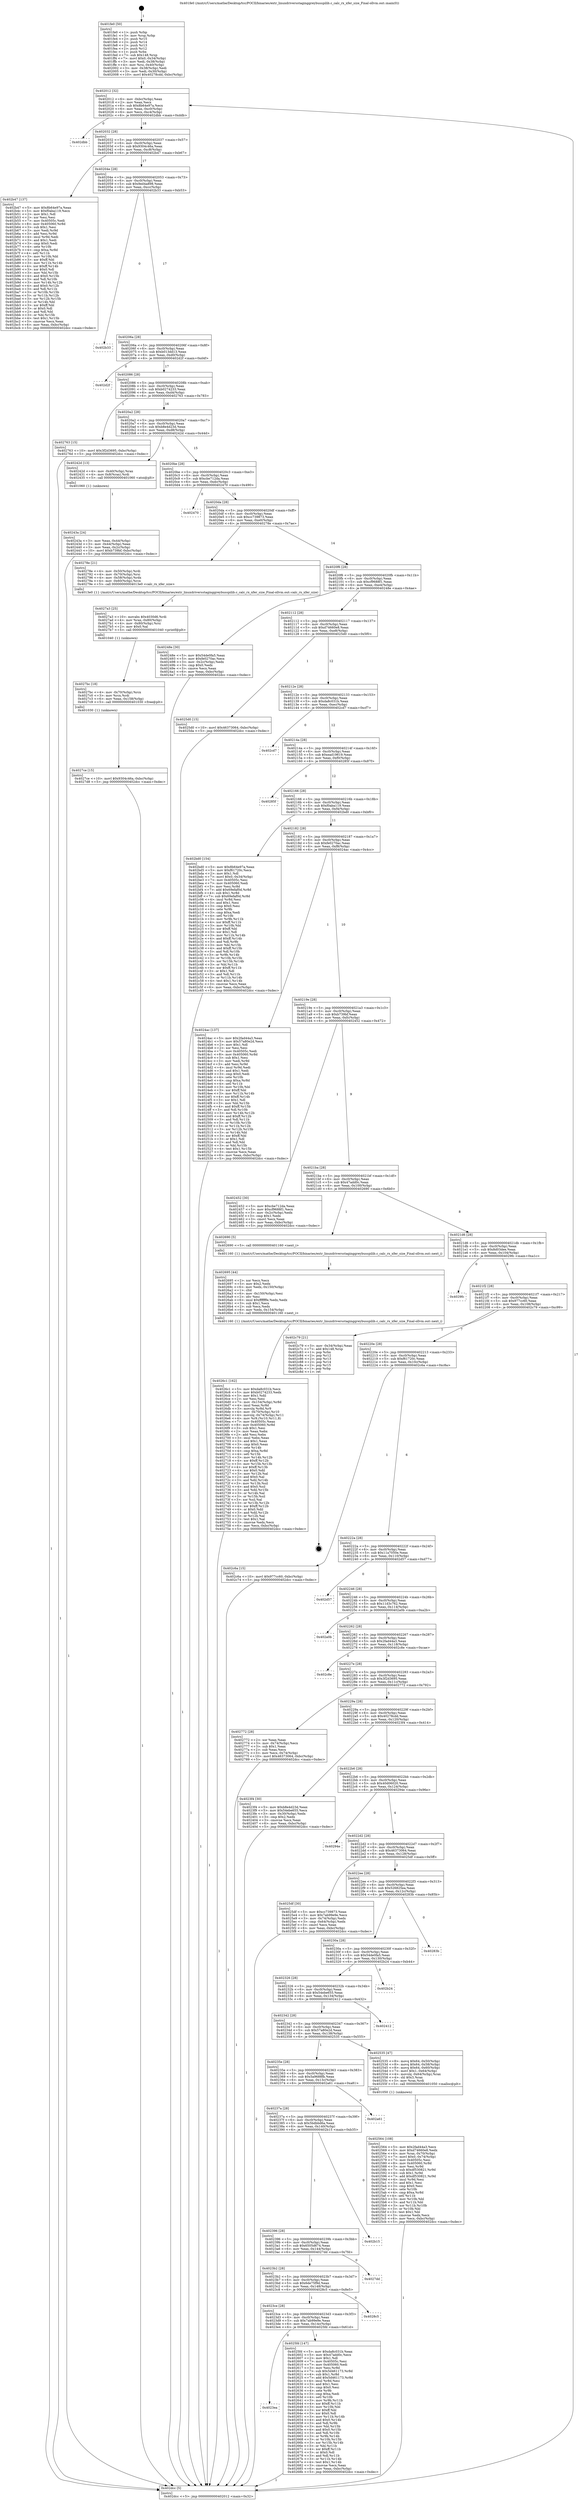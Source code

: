 digraph "0x401fe0" {
  label = "0x401fe0 (/mnt/c/Users/mathe/Desktop/tcc/POCII/binaries/extr_linuxdriversstaginggreybusspilib.c_calc_rx_xfer_size_Final-ollvm.out::main(0))"
  labelloc = "t"
  node[shape=record]

  Entry [label="",width=0.3,height=0.3,shape=circle,fillcolor=black,style=filled]
  "0x402012" [label="{
     0x402012 [32]\l
     | [instrs]\l
     &nbsp;&nbsp;0x402012 \<+6\>: mov -0xbc(%rbp),%eax\l
     &nbsp;&nbsp;0x402018 \<+2\>: mov %eax,%ecx\l
     &nbsp;&nbsp;0x40201a \<+6\>: sub $0x8b64e97a,%ecx\l
     &nbsp;&nbsp;0x402020 \<+6\>: mov %eax,-0xc0(%rbp)\l
     &nbsp;&nbsp;0x402026 \<+6\>: mov %ecx,-0xc4(%rbp)\l
     &nbsp;&nbsp;0x40202c \<+6\>: je 0000000000402dbb \<main+0xddb\>\l
  }"]
  "0x402dbb" [label="{
     0x402dbb\l
  }", style=dashed]
  "0x402032" [label="{
     0x402032 [28]\l
     | [instrs]\l
     &nbsp;&nbsp;0x402032 \<+5\>: jmp 0000000000402037 \<main+0x57\>\l
     &nbsp;&nbsp;0x402037 \<+6\>: mov -0xc0(%rbp),%eax\l
     &nbsp;&nbsp;0x40203d \<+5\>: sub $0x9304c46a,%eax\l
     &nbsp;&nbsp;0x402042 \<+6\>: mov %eax,-0xc8(%rbp)\l
     &nbsp;&nbsp;0x402048 \<+6\>: je 0000000000402b47 \<main+0xb67\>\l
  }"]
  Exit [label="",width=0.3,height=0.3,shape=circle,fillcolor=black,style=filled,peripheries=2]
  "0x402b47" [label="{
     0x402b47 [137]\l
     | [instrs]\l
     &nbsp;&nbsp;0x402b47 \<+5\>: mov $0x8b64e97a,%eax\l
     &nbsp;&nbsp;0x402b4c \<+5\>: mov $0xf0aba119,%ecx\l
     &nbsp;&nbsp;0x402b51 \<+2\>: mov $0x1,%dl\l
     &nbsp;&nbsp;0x402b53 \<+2\>: xor %esi,%esi\l
     &nbsp;&nbsp;0x402b55 \<+7\>: mov 0x40505c,%edi\l
     &nbsp;&nbsp;0x402b5c \<+8\>: mov 0x405060,%r8d\l
     &nbsp;&nbsp;0x402b64 \<+3\>: sub $0x1,%esi\l
     &nbsp;&nbsp;0x402b67 \<+3\>: mov %edi,%r9d\l
     &nbsp;&nbsp;0x402b6a \<+3\>: add %esi,%r9d\l
     &nbsp;&nbsp;0x402b6d \<+4\>: imul %r9d,%edi\l
     &nbsp;&nbsp;0x402b71 \<+3\>: and $0x1,%edi\l
     &nbsp;&nbsp;0x402b74 \<+3\>: cmp $0x0,%edi\l
     &nbsp;&nbsp;0x402b77 \<+4\>: sete %r10b\l
     &nbsp;&nbsp;0x402b7b \<+4\>: cmp $0xa,%r8d\l
     &nbsp;&nbsp;0x402b7f \<+4\>: setl %r11b\l
     &nbsp;&nbsp;0x402b83 \<+3\>: mov %r10b,%bl\l
     &nbsp;&nbsp;0x402b86 \<+3\>: xor $0xff,%bl\l
     &nbsp;&nbsp;0x402b89 \<+3\>: mov %r11b,%r14b\l
     &nbsp;&nbsp;0x402b8c \<+4\>: xor $0xff,%r14b\l
     &nbsp;&nbsp;0x402b90 \<+3\>: xor $0x0,%dl\l
     &nbsp;&nbsp;0x402b93 \<+3\>: mov %bl,%r15b\l
     &nbsp;&nbsp;0x402b96 \<+4\>: and $0x0,%r15b\l
     &nbsp;&nbsp;0x402b9a \<+3\>: and %dl,%r10b\l
     &nbsp;&nbsp;0x402b9d \<+3\>: mov %r14b,%r12b\l
     &nbsp;&nbsp;0x402ba0 \<+4\>: and $0x0,%r12b\l
     &nbsp;&nbsp;0x402ba4 \<+3\>: and %dl,%r11b\l
     &nbsp;&nbsp;0x402ba7 \<+3\>: or %r10b,%r15b\l
     &nbsp;&nbsp;0x402baa \<+3\>: or %r11b,%r12b\l
     &nbsp;&nbsp;0x402bad \<+3\>: xor %r12b,%r15b\l
     &nbsp;&nbsp;0x402bb0 \<+3\>: or %r14b,%bl\l
     &nbsp;&nbsp;0x402bb3 \<+3\>: xor $0xff,%bl\l
     &nbsp;&nbsp;0x402bb6 \<+3\>: or $0x0,%dl\l
     &nbsp;&nbsp;0x402bb9 \<+2\>: and %dl,%bl\l
     &nbsp;&nbsp;0x402bbb \<+3\>: or %bl,%r15b\l
     &nbsp;&nbsp;0x402bbe \<+4\>: test $0x1,%r15b\l
     &nbsp;&nbsp;0x402bc2 \<+3\>: cmovne %ecx,%eax\l
     &nbsp;&nbsp;0x402bc5 \<+6\>: mov %eax,-0xbc(%rbp)\l
     &nbsp;&nbsp;0x402bcb \<+5\>: jmp 0000000000402dcc \<main+0xdec\>\l
  }"]
  "0x40204e" [label="{
     0x40204e [28]\l
     | [instrs]\l
     &nbsp;&nbsp;0x40204e \<+5\>: jmp 0000000000402053 \<main+0x73\>\l
     &nbsp;&nbsp;0x402053 \<+6\>: mov -0xc0(%rbp),%eax\l
     &nbsp;&nbsp;0x402059 \<+5\>: sub $0x9ed4a898,%eax\l
     &nbsp;&nbsp;0x40205e \<+6\>: mov %eax,-0xcc(%rbp)\l
     &nbsp;&nbsp;0x402064 \<+6\>: je 0000000000402b33 \<main+0xb53\>\l
  }"]
  "0x4027ce" [label="{
     0x4027ce [15]\l
     | [instrs]\l
     &nbsp;&nbsp;0x4027ce \<+10\>: movl $0x9304c46a,-0xbc(%rbp)\l
     &nbsp;&nbsp;0x4027d8 \<+5\>: jmp 0000000000402dcc \<main+0xdec\>\l
  }"]
  "0x402b33" [label="{
     0x402b33\l
  }", style=dashed]
  "0x40206a" [label="{
     0x40206a [28]\l
     | [instrs]\l
     &nbsp;&nbsp;0x40206a \<+5\>: jmp 000000000040206f \<main+0x8f\>\l
     &nbsp;&nbsp;0x40206f \<+6\>: mov -0xc0(%rbp),%eax\l
     &nbsp;&nbsp;0x402075 \<+5\>: sub $0xb013dd13,%eax\l
     &nbsp;&nbsp;0x40207a \<+6\>: mov %eax,-0xd0(%rbp)\l
     &nbsp;&nbsp;0x402080 \<+6\>: je 0000000000402d2f \<main+0xd4f\>\l
  }"]
  "0x4027bc" [label="{
     0x4027bc [18]\l
     | [instrs]\l
     &nbsp;&nbsp;0x4027bc \<+4\>: mov -0x70(%rbp),%rcx\l
     &nbsp;&nbsp;0x4027c0 \<+3\>: mov %rcx,%rdi\l
     &nbsp;&nbsp;0x4027c3 \<+6\>: mov %eax,-0x158(%rbp)\l
     &nbsp;&nbsp;0x4027c9 \<+5\>: call 0000000000401030 \<free@plt\>\l
     | [calls]\l
     &nbsp;&nbsp;0x401030 \{1\} (unknown)\l
  }"]
  "0x402d2f" [label="{
     0x402d2f\l
  }", style=dashed]
  "0x402086" [label="{
     0x402086 [28]\l
     | [instrs]\l
     &nbsp;&nbsp;0x402086 \<+5\>: jmp 000000000040208b \<main+0xab\>\l
     &nbsp;&nbsp;0x40208b \<+6\>: mov -0xc0(%rbp),%eax\l
     &nbsp;&nbsp;0x402091 \<+5\>: sub $0xb0274233,%eax\l
     &nbsp;&nbsp;0x402096 \<+6\>: mov %eax,-0xd4(%rbp)\l
     &nbsp;&nbsp;0x40209c \<+6\>: je 0000000000402763 \<main+0x783\>\l
  }"]
  "0x4027a3" [label="{
     0x4027a3 [25]\l
     | [instrs]\l
     &nbsp;&nbsp;0x4027a3 \<+10\>: movabs $0x4030d6,%rdi\l
     &nbsp;&nbsp;0x4027ad \<+4\>: mov %rax,-0x80(%rbp)\l
     &nbsp;&nbsp;0x4027b1 \<+4\>: mov -0x80(%rbp),%rsi\l
     &nbsp;&nbsp;0x4027b5 \<+2\>: mov $0x0,%al\l
     &nbsp;&nbsp;0x4027b7 \<+5\>: call 0000000000401040 \<printf@plt\>\l
     | [calls]\l
     &nbsp;&nbsp;0x401040 \{1\} (unknown)\l
  }"]
  "0x402763" [label="{
     0x402763 [15]\l
     | [instrs]\l
     &nbsp;&nbsp;0x402763 \<+10\>: movl $0x3f2d3695,-0xbc(%rbp)\l
     &nbsp;&nbsp;0x40276d \<+5\>: jmp 0000000000402dcc \<main+0xdec\>\l
  }"]
  "0x4020a2" [label="{
     0x4020a2 [28]\l
     | [instrs]\l
     &nbsp;&nbsp;0x4020a2 \<+5\>: jmp 00000000004020a7 \<main+0xc7\>\l
     &nbsp;&nbsp;0x4020a7 \<+6\>: mov -0xc0(%rbp),%eax\l
     &nbsp;&nbsp;0x4020ad \<+5\>: sub $0xb8e4d23d,%eax\l
     &nbsp;&nbsp;0x4020b2 \<+6\>: mov %eax,-0xd8(%rbp)\l
     &nbsp;&nbsp;0x4020b8 \<+6\>: je 000000000040242d \<main+0x44d\>\l
  }"]
  "0x4026c1" [label="{
     0x4026c1 [162]\l
     | [instrs]\l
     &nbsp;&nbsp;0x4026c1 \<+5\>: mov $0xda8c031b,%ecx\l
     &nbsp;&nbsp;0x4026c6 \<+5\>: mov $0xb0274233,%edx\l
     &nbsp;&nbsp;0x4026cb \<+3\>: mov $0x1,%dil\l
     &nbsp;&nbsp;0x4026ce \<+2\>: xor %esi,%esi\l
     &nbsp;&nbsp;0x4026d0 \<+7\>: mov -0x154(%rbp),%r8d\l
     &nbsp;&nbsp;0x4026d7 \<+4\>: imul %eax,%r8d\l
     &nbsp;&nbsp;0x4026db \<+3\>: movslq %r8d,%r9\l
     &nbsp;&nbsp;0x4026de \<+4\>: mov -0x70(%rbp),%r10\l
     &nbsp;&nbsp;0x4026e2 \<+4\>: movslq -0x74(%rbp),%r11\l
     &nbsp;&nbsp;0x4026e6 \<+4\>: mov %r9,(%r10,%r11,8)\l
     &nbsp;&nbsp;0x4026ea \<+7\>: mov 0x40505c,%eax\l
     &nbsp;&nbsp;0x4026f1 \<+8\>: mov 0x405060,%r8d\l
     &nbsp;&nbsp;0x4026f9 \<+3\>: sub $0x1,%esi\l
     &nbsp;&nbsp;0x4026fc \<+2\>: mov %eax,%ebx\l
     &nbsp;&nbsp;0x4026fe \<+2\>: add %esi,%ebx\l
     &nbsp;&nbsp;0x402700 \<+3\>: imul %ebx,%eax\l
     &nbsp;&nbsp;0x402703 \<+3\>: and $0x1,%eax\l
     &nbsp;&nbsp;0x402706 \<+3\>: cmp $0x0,%eax\l
     &nbsp;&nbsp;0x402709 \<+4\>: sete %r14b\l
     &nbsp;&nbsp;0x40270d \<+4\>: cmp $0xa,%r8d\l
     &nbsp;&nbsp;0x402711 \<+4\>: setl %r15b\l
     &nbsp;&nbsp;0x402715 \<+3\>: mov %r14b,%r12b\l
     &nbsp;&nbsp;0x402718 \<+4\>: xor $0xff,%r12b\l
     &nbsp;&nbsp;0x40271c \<+3\>: mov %r15b,%r13b\l
     &nbsp;&nbsp;0x40271f \<+4\>: xor $0xff,%r13b\l
     &nbsp;&nbsp;0x402723 \<+4\>: xor $0x0,%dil\l
     &nbsp;&nbsp;0x402727 \<+3\>: mov %r12b,%al\l
     &nbsp;&nbsp;0x40272a \<+2\>: and $0x0,%al\l
     &nbsp;&nbsp;0x40272c \<+3\>: and %dil,%r14b\l
     &nbsp;&nbsp;0x40272f \<+3\>: mov %r13b,%sil\l
     &nbsp;&nbsp;0x402732 \<+4\>: and $0x0,%sil\l
     &nbsp;&nbsp;0x402736 \<+3\>: and %dil,%r15b\l
     &nbsp;&nbsp;0x402739 \<+3\>: or %r14b,%al\l
     &nbsp;&nbsp;0x40273c \<+3\>: or %r15b,%sil\l
     &nbsp;&nbsp;0x40273f \<+3\>: xor %sil,%al\l
     &nbsp;&nbsp;0x402742 \<+3\>: or %r13b,%r12b\l
     &nbsp;&nbsp;0x402745 \<+4\>: xor $0xff,%r12b\l
     &nbsp;&nbsp;0x402749 \<+4\>: or $0x0,%dil\l
     &nbsp;&nbsp;0x40274d \<+3\>: and %dil,%r12b\l
     &nbsp;&nbsp;0x402750 \<+3\>: or %r12b,%al\l
     &nbsp;&nbsp;0x402753 \<+2\>: test $0x1,%al\l
     &nbsp;&nbsp;0x402755 \<+3\>: cmovne %edx,%ecx\l
     &nbsp;&nbsp;0x402758 \<+6\>: mov %ecx,-0xbc(%rbp)\l
     &nbsp;&nbsp;0x40275e \<+5\>: jmp 0000000000402dcc \<main+0xdec\>\l
  }"]
  "0x40242d" [label="{
     0x40242d [13]\l
     | [instrs]\l
     &nbsp;&nbsp;0x40242d \<+4\>: mov -0x40(%rbp),%rax\l
     &nbsp;&nbsp;0x402431 \<+4\>: mov 0x8(%rax),%rdi\l
     &nbsp;&nbsp;0x402435 \<+5\>: call 0000000000401060 \<atoi@plt\>\l
     | [calls]\l
     &nbsp;&nbsp;0x401060 \{1\} (unknown)\l
  }"]
  "0x4020be" [label="{
     0x4020be [28]\l
     | [instrs]\l
     &nbsp;&nbsp;0x4020be \<+5\>: jmp 00000000004020c3 \<main+0xe3\>\l
     &nbsp;&nbsp;0x4020c3 \<+6\>: mov -0xc0(%rbp),%eax\l
     &nbsp;&nbsp;0x4020c9 \<+5\>: sub $0xcbe712da,%eax\l
     &nbsp;&nbsp;0x4020ce \<+6\>: mov %eax,-0xdc(%rbp)\l
     &nbsp;&nbsp;0x4020d4 \<+6\>: je 0000000000402470 \<main+0x490\>\l
  }"]
  "0x402695" [label="{
     0x402695 [44]\l
     | [instrs]\l
     &nbsp;&nbsp;0x402695 \<+2\>: xor %ecx,%ecx\l
     &nbsp;&nbsp;0x402697 \<+5\>: mov $0x2,%edx\l
     &nbsp;&nbsp;0x40269c \<+6\>: mov %edx,-0x150(%rbp)\l
     &nbsp;&nbsp;0x4026a2 \<+1\>: cltd\l
     &nbsp;&nbsp;0x4026a3 \<+6\>: mov -0x150(%rbp),%esi\l
     &nbsp;&nbsp;0x4026a9 \<+2\>: idiv %esi\l
     &nbsp;&nbsp;0x4026ab \<+6\>: imul $0xfffffffe,%edx,%edx\l
     &nbsp;&nbsp;0x4026b1 \<+3\>: sub $0x1,%ecx\l
     &nbsp;&nbsp;0x4026b4 \<+2\>: sub %ecx,%edx\l
     &nbsp;&nbsp;0x4026b6 \<+6\>: mov %edx,-0x154(%rbp)\l
     &nbsp;&nbsp;0x4026bc \<+5\>: call 0000000000401160 \<next_i\>\l
     | [calls]\l
     &nbsp;&nbsp;0x401160 \{1\} (/mnt/c/Users/mathe/Desktop/tcc/POCII/binaries/extr_linuxdriversstaginggreybusspilib.c_calc_rx_xfer_size_Final-ollvm.out::next_i)\l
  }"]
  "0x402470" [label="{
     0x402470\l
  }", style=dashed]
  "0x4020da" [label="{
     0x4020da [28]\l
     | [instrs]\l
     &nbsp;&nbsp;0x4020da \<+5\>: jmp 00000000004020df \<main+0xff\>\l
     &nbsp;&nbsp;0x4020df \<+6\>: mov -0xc0(%rbp),%eax\l
     &nbsp;&nbsp;0x4020e5 \<+5\>: sub $0xcc739873,%eax\l
     &nbsp;&nbsp;0x4020ea \<+6\>: mov %eax,-0xe0(%rbp)\l
     &nbsp;&nbsp;0x4020f0 \<+6\>: je 000000000040278e \<main+0x7ae\>\l
  }"]
  "0x4023ea" [label="{
     0x4023ea\l
  }", style=dashed]
  "0x40278e" [label="{
     0x40278e [21]\l
     | [instrs]\l
     &nbsp;&nbsp;0x40278e \<+4\>: mov -0x50(%rbp),%rdi\l
     &nbsp;&nbsp;0x402792 \<+4\>: mov -0x70(%rbp),%rsi\l
     &nbsp;&nbsp;0x402796 \<+4\>: mov -0x58(%rbp),%rdx\l
     &nbsp;&nbsp;0x40279a \<+4\>: mov -0x60(%rbp),%rcx\l
     &nbsp;&nbsp;0x40279e \<+5\>: call 00000000004013e0 \<calc_rx_xfer_size\>\l
     | [calls]\l
     &nbsp;&nbsp;0x4013e0 \{1\} (/mnt/c/Users/mathe/Desktop/tcc/POCII/binaries/extr_linuxdriversstaginggreybusspilib.c_calc_rx_xfer_size_Final-ollvm.out::calc_rx_xfer_size)\l
  }"]
  "0x4020f6" [label="{
     0x4020f6 [28]\l
     | [instrs]\l
     &nbsp;&nbsp;0x4020f6 \<+5\>: jmp 00000000004020fb \<main+0x11b\>\l
     &nbsp;&nbsp;0x4020fb \<+6\>: mov -0xc0(%rbp),%eax\l
     &nbsp;&nbsp;0x402101 \<+5\>: sub $0xcf9688f1,%eax\l
     &nbsp;&nbsp;0x402106 \<+6\>: mov %eax,-0xe4(%rbp)\l
     &nbsp;&nbsp;0x40210c \<+6\>: je 000000000040248e \<main+0x4ae\>\l
  }"]
  "0x4025fd" [label="{
     0x4025fd [147]\l
     | [instrs]\l
     &nbsp;&nbsp;0x4025fd \<+5\>: mov $0xda8c031b,%eax\l
     &nbsp;&nbsp;0x402602 \<+5\>: mov $0x47add0c,%ecx\l
     &nbsp;&nbsp;0x402607 \<+2\>: mov $0x1,%dl\l
     &nbsp;&nbsp;0x402609 \<+7\>: mov 0x40505c,%esi\l
     &nbsp;&nbsp;0x402610 \<+7\>: mov 0x405060,%edi\l
     &nbsp;&nbsp;0x402617 \<+3\>: mov %esi,%r8d\l
     &nbsp;&nbsp;0x40261a \<+7\>: sub $0x5d461173,%r8d\l
     &nbsp;&nbsp;0x402621 \<+4\>: sub $0x1,%r8d\l
     &nbsp;&nbsp;0x402625 \<+7\>: add $0x5d461173,%r8d\l
     &nbsp;&nbsp;0x40262c \<+4\>: imul %r8d,%esi\l
     &nbsp;&nbsp;0x402630 \<+3\>: and $0x1,%esi\l
     &nbsp;&nbsp;0x402633 \<+3\>: cmp $0x0,%esi\l
     &nbsp;&nbsp;0x402636 \<+4\>: sete %r9b\l
     &nbsp;&nbsp;0x40263a \<+3\>: cmp $0xa,%edi\l
     &nbsp;&nbsp;0x40263d \<+4\>: setl %r10b\l
     &nbsp;&nbsp;0x402641 \<+3\>: mov %r9b,%r11b\l
     &nbsp;&nbsp;0x402644 \<+4\>: xor $0xff,%r11b\l
     &nbsp;&nbsp;0x402648 \<+3\>: mov %r10b,%bl\l
     &nbsp;&nbsp;0x40264b \<+3\>: xor $0xff,%bl\l
     &nbsp;&nbsp;0x40264e \<+3\>: xor $0x0,%dl\l
     &nbsp;&nbsp;0x402651 \<+3\>: mov %r11b,%r14b\l
     &nbsp;&nbsp;0x402654 \<+4\>: and $0x0,%r14b\l
     &nbsp;&nbsp;0x402658 \<+3\>: and %dl,%r9b\l
     &nbsp;&nbsp;0x40265b \<+3\>: mov %bl,%r15b\l
     &nbsp;&nbsp;0x40265e \<+4\>: and $0x0,%r15b\l
     &nbsp;&nbsp;0x402662 \<+3\>: and %dl,%r10b\l
     &nbsp;&nbsp;0x402665 \<+3\>: or %r9b,%r14b\l
     &nbsp;&nbsp;0x402668 \<+3\>: or %r10b,%r15b\l
     &nbsp;&nbsp;0x40266b \<+3\>: xor %r15b,%r14b\l
     &nbsp;&nbsp;0x40266e \<+3\>: or %bl,%r11b\l
     &nbsp;&nbsp;0x402671 \<+4\>: xor $0xff,%r11b\l
     &nbsp;&nbsp;0x402675 \<+3\>: or $0x0,%dl\l
     &nbsp;&nbsp;0x402678 \<+3\>: and %dl,%r11b\l
     &nbsp;&nbsp;0x40267b \<+3\>: or %r11b,%r14b\l
     &nbsp;&nbsp;0x40267e \<+4\>: test $0x1,%r14b\l
     &nbsp;&nbsp;0x402682 \<+3\>: cmovne %ecx,%eax\l
     &nbsp;&nbsp;0x402685 \<+6\>: mov %eax,-0xbc(%rbp)\l
     &nbsp;&nbsp;0x40268b \<+5\>: jmp 0000000000402dcc \<main+0xdec\>\l
  }"]
  "0x40248e" [label="{
     0x40248e [30]\l
     | [instrs]\l
     &nbsp;&nbsp;0x40248e \<+5\>: mov $0x54de0fa5,%eax\l
     &nbsp;&nbsp;0x402493 \<+5\>: mov $0xfe0270ac,%ecx\l
     &nbsp;&nbsp;0x402498 \<+3\>: mov -0x2c(%rbp),%edx\l
     &nbsp;&nbsp;0x40249b \<+3\>: cmp $0x0,%edx\l
     &nbsp;&nbsp;0x40249e \<+3\>: cmove %ecx,%eax\l
     &nbsp;&nbsp;0x4024a1 \<+6\>: mov %eax,-0xbc(%rbp)\l
     &nbsp;&nbsp;0x4024a7 \<+5\>: jmp 0000000000402dcc \<main+0xdec\>\l
  }"]
  "0x402112" [label="{
     0x402112 [28]\l
     | [instrs]\l
     &nbsp;&nbsp;0x402112 \<+5\>: jmp 0000000000402117 \<main+0x137\>\l
     &nbsp;&nbsp;0x402117 \<+6\>: mov -0xc0(%rbp),%eax\l
     &nbsp;&nbsp;0x40211d \<+5\>: sub $0xd74660e8,%eax\l
     &nbsp;&nbsp;0x402122 \<+6\>: mov %eax,-0xe8(%rbp)\l
     &nbsp;&nbsp;0x402128 \<+6\>: je 00000000004025d0 \<main+0x5f0\>\l
  }"]
  "0x4023ce" [label="{
     0x4023ce [28]\l
     | [instrs]\l
     &nbsp;&nbsp;0x4023ce \<+5\>: jmp 00000000004023d3 \<main+0x3f3\>\l
     &nbsp;&nbsp;0x4023d3 \<+6\>: mov -0xc0(%rbp),%eax\l
     &nbsp;&nbsp;0x4023d9 \<+5\>: sub $0x7ab99e9e,%eax\l
     &nbsp;&nbsp;0x4023de \<+6\>: mov %eax,-0x14c(%rbp)\l
     &nbsp;&nbsp;0x4023e4 \<+6\>: je 00000000004025fd \<main+0x61d\>\l
  }"]
  "0x4025d0" [label="{
     0x4025d0 [15]\l
     | [instrs]\l
     &nbsp;&nbsp;0x4025d0 \<+10\>: movl $0x46373064,-0xbc(%rbp)\l
     &nbsp;&nbsp;0x4025da \<+5\>: jmp 0000000000402dcc \<main+0xdec\>\l
  }"]
  "0x40212e" [label="{
     0x40212e [28]\l
     | [instrs]\l
     &nbsp;&nbsp;0x40212e \<+5\>: jmp 0000000000402133 \<main+0x153\>\l
     &nbsp;&nbsp;0x402133 \<+6\>: mov -0xc0(%rbp),%eax\l
     &nbsp;&nbsp;0x402139 \<+5\>: sub $0xda8c031b,%eax\l
     &nbsp;&nbsp;0x40213e \<+6\>: mov %eax,-0xec(%rbp)\l
     &nbsp;&nbsp;0x402144 \<+6\>: je 0000000000402cd7 \<main+0xcf7\>\l
  }"]
  "0x4028c5" [label="{
     0x4028c5\l
  }", style=dashed]
  "0x402cd7" [label="{
     0x402cd7\l
  }", style=dashed]
  "0x40214a" [label="{
     0x40214a [28]\l
     | [instrs]\l
     &nbsp;&nbsp;0x40214a \<+5\>: jmp 000000000040214f \<main+0x16f\>\l
     &nbsp;&nbsp;0x40214f \<+6\>: mov -0xc0(%rbp),%eax\l
     &nbsp;&nbsp;0x402155 \<+5\>: sub $0xead19619,%eax\l
     &nbsp;&nbsp;0x40215a \<+6\>: mov %eax,-0xf0(%rbp)\l
     &nbsp;&nbsp;0x402160 \<+6\>: je 000000000040285f \<main+0x87f\>\l
  }"]
  "0x4023b2" [label="{
     0x4023b2 [28]\l
     | [instrs]\l
     &nbsp;&nbsp;0x4023b2 \<+5\>: jmp 00000000004023b7 \<main+0x3d7\>\l
     &nbsp;&nbsp;0x4023b7 \<+6\>: mov -0xc0(%rbp),%eax\l
     &nbsp;&nbsp;0x4023bd \<+5\>: sub $0x6de75f9d,%eax\l
     &nbsp;&nbsp;0x4023c2 \<+6\>: mov %eax,-0x148(%rbp)\l
     &nbsp;&nbsp;0x4023c8 \<+6\>: je 00000000004028c5 \<main+0x8e5\>\l
  }"]
  "0x40285f" [label="{
     0x40285f\l
  }", style=dashed]
  "0x402166" [label="{
     0x402166 [28]\l
     | [instrs]\l
     &nbsp;&nbsp;0x402166 \<+5\>: jmp 000000000040216b \<main+0x18b\>\l
     &nbsp;&nbsp;0x40216b \<+6\>: mov -0xc0(%rbp),%eax\l
     &nbsp;&nbsp;0x402171 \<+5\>: sub $0xf0aba119,%eax\l
     &nbsp;&nbsp;0x402176 \<+6\>: mov %eax,-0xf4(%rbp)\l
     &nbsp;&nbsp;0x40217c \<+6\>: je 0000000000402bd0 \<main+0xbf0\>\l
  }"]
  "0x4027dd" [label="{
     0x4027dd\l
  }", style=dashed]
  "0x402bd0" [label="{
     0x402bd0 [154]\l
     | [instrs]\l
     &nbsp;&nbsp;0x402bd0 \<+5\>: mov $0x8b64e97a,%eax\l
     &nbsp;&nbsp;0x402bd5 \<+5\>: mov $0xf61720c,%ecx\l
     &nbsp;&nbsp;0x402bda \<+2\>: mov $0x1,%dl\l
     &nbsp;&nbsp;0x402bdc \<+7\>: movl $0x0,-0x34(%rbp)\l
     &nbsp;&nbsp;0x402be3 \<+7\>: mov 0x40505c,%esi\l
     &nbsp;&nbsp;0x402bea \<+7\>: mov 0x405060,%edi\l
     &nbsp;&nbsp;0x402bf1 \<+3\>: mov %esi,%r8d\l
     &nbsp;&nbsp;0x402bf4 \<+7\>: add $0x69efaf0d,%r8d\l
     &nbsp;&nbsp;0x402bfb \<+4\>: sub $0x1,%r8d\l
     &nbsp;&nbsp;0x402bff \<+7\>: sub $0x69efaf0d,%r8d\l
     &nbsp;&nbsp;0x402c06 \<+4\>: imul %r8d,%esi\l
     &nbsp;&nbsp;0x402c0a \<+3\>: and $0x1,%esi\l
     &nbsp;&nbsp;0x402c0d \<+3\>: cmp $0x0,%esi\l
     &nbsp;&nbsp;0x402c10 \<+4\>: sete %r9b\l
     &nbsp;&nbsp;0x402c14 \<+3\>: cmp $0xa,%edi\l
     &nbsp;&nbsp;0x402c17 \<+4\>: setl %r10b\l
     &nbsp;&nbsp;0x402c1b \<+3\>: mov %r9b,%r11b\l
     &nbsp;&nbsp;0x402c1e \<+4\>: xor $0xff,%r11b\l
     &nbsp;&nbsp;0x402c22 \<+3\>: mov %r10b,%bl\l
     &nbsp;&nbsp;0x402c25 \<+3\>: xor $0xff,%bl\l
     &nbsp;&nbsp;0x402c28 \<+3\>: xor $0x1,%dl\l
     &nbsp;&nbsp;0x402c2b \<+3\>: mov %r11b,%r14b\l
     &nbsp;&nbsp;0x402c2e \<+4\>: and $0xff,%r14b\l
     &nbsp;&nbsp;0x402c32 \<+3\>: and %dl,%r9b\l
     &nbsp;&nbsp;0x402c35 \<+3\>: mov %bl,%r15b\l
     &nbsp;&nbsp;0x402c38 \<+4\>: and $0xff,%r15b\l
     &nbsp;&nbsp;0x402c3c \<+3\>: and %dl,%r10b\l
     &nbsp;&nbsp;0x402c3f \<+3\>: or %r9b,%r14b\l
     &nbsp;&nbsp;0x402c42 \<+3\>: or %r10b,%r15b\l
     &nbsp;&nbsp;0x402c45 \<+3\>: xor %r15b,%r14b\l
     &nbsp;&nbsp;0x402c48 \<+3\>: or %bl,%r11b\l
     &nbsp;&nbsp;0x402c4b \<+4\>: xor $0xff,%r11b\l
     &nbsp;&nbsp;0x402c4f \<+3\>: or $0x1,%dl\l
     &nbsp;&nbsp;0x402c52 \<+3\>: and %dl,%r11b\l
     &nbsp;&nbsp;0x402c55 \<+3\>: or %r11b,%r14b\l
     &nbsp;&nbsp;0x402c58 \<+4\>: test $0x1,%r14b\l
     &nbsp;&nbsp;0x402c5c \<+3\>: cmovne %ecx,%eax\l
     &nbsp;&nbsp;0x402c5f \<+6\>: mov %eax,-0xbc(%rbp)\l
     &nbsp;&nbsp;0x402c65 \<+5\>: jmp 0000000000402dcc \<main+0xdec\>\l
  }"]
  "0x402182" [label="{
     0x402182 [28]\l
     | [instrs]\l
     &nbsp;&nbsp;0x402182 \<+5\>: jmp 0000000000402187 \<main+0x1a7\>\l
     &nbsp;&nbsp;0x402187 \<+6\>: mov -0xc0(%rbp),%eax\l
     &nbsp;&nbsp;0x40218d \<+5\>: sub $0xfe0270ac,%eax\l
     &nbsp;&nbsp;0x402192 \<+6\>: mov %eax,-0xf8(%rbp)\l
     &nbsp;&nbsp;0x402198 \<+6\>: je 00000000004024ac \<main+0x4cc\>\l
  }"]
  "0x402396" [label="{
     0x402396 [28]\l
     | [instrs]\l
     &nbsp;&nbsp;0x402396 \<+5\>: jmp 000000000040239b \<main+0x3bb\>\l
     &nbsp;&nbsp;0x40239b \<+6\>: mov -0xc0(%rbp),%eax\l
     &nbsp;&nbsp;0x4023a1 \<+5\>: sub $0x6505d674,%eax\l
     &nbsp;&nbsp;0x4023a6 \<+6\>: mov %eax,-0x144(%rbp)\l
     &nbsp;&nbsp;0x4023ac \<+6\>: je 00000000004027dd \<main+0x7fd\>\l
  }"]
  "0x4024ac" [label="{
     0x4024ac [137]\l
     | [instrs]\l
     &nbsp;&nbsp;0x4024ac \<+5\>: mov $0x2fad44a3,%eax\l
     &nbsp;&nbsp;0x4024b1 \<+5\>: mov $0x57a80e2d,%ecx\l
     &nbsp;&nbsp;0x4024b6 \<+2\>: mov $0x1,%dl\l
     &nbsp;&nbsp;0x4024b8 \<+2\>: xor %esi,%esi\l
     &nbsp;&nbsp;0x4024ba \<+7\>: mov 0x40505c,%edi\l
     &nbsp;&nbsp;0x4024c1 \<+8\>: mov 0x405060,%r8d\l
     &nbsp;&nbsp;0x4024c9 \<+3\>: sub $0x1,%esi\l
     &nbsp;&nbsp;0x4024cc \<+3\>: mov %edi,%r9d\l
     &nbsp;&nbsp;0x4024cf \<+3\>: add %esi,%r9d\l
     &nbsp;&nbsp;0x4024d2 \<+4\>: imul %r9d,%edi\l
     &nbsp;&nbsp;0x4024d6 \<+3\>: and $0x1,%edi\l
     &nbsp;&nbsp;0x4024d9 \<+3\>: cmp $0x0,%edi\l
     &nbsp;&nbsp;0x4024dc \<+4\>: sete %r10b\l
     &nbsp;&nbsp;0x4024e0 \<+4\>: cmp $0xa,%r8d\l
     &nbsp;&nbsp;0x4024e4 \<+4\>: setl %r11b\l
     &nbsp;&nbsp;0x4024e8 \<+3\>: mov %r10b,%bl\l
     &nbsp;&nbsp;0x4024eb \<+3\>: xor $0xff,%bl\l
     &nbsp;&nbsp;0x4024ee \<+3\>: mov %r11b,%r14b\l
     &nbsp;&nbsp;0x4024f1 \<+4\>: xor $0xff,%r14b\l
     &nbsp;&nbsp;0x4024f5 \<+3\>: xor $0x1,%dl\l
     &nbsp;&nbsp;0x4024f8 \<+3\>: mov %bl,%r15b\l
     &nbsp;&nbsp;0x4024fb \<+4\>: and $0xff,%r15b\l
     &nbsp;&nbsp;0x4024ff \<+3\>: and %dl,%r10b\l
     &nbsp;&nbsp;0x402502 \<+3\>: mov %r14b,%r12b\l
     &nbsp;&nbsp;0x402505 \<+4\>: and $0xff,%r12b\l
     &nbsp;&nbsp;0x402509 \<+3\>: and %dl,%r11b\l
     &nbsp;&nbsp;0x40250c \<+3\>: or %r10b,%r15b\l
     &nbsp;&nbsp;0x40250f \<+3\>: or %r11b,%r12b\l
     &nbsp;&nbsp;0x402512 \<+3\>: xor %r12b,%r15b\l
     &nbsp;&nbsp;0x402515 \<+3\>: or %r14b,%bl\l
     &nbsp;&nbsp;0x402518 \<+3\>: xor $0xff,%bl\l
     &nbsp;&nbsp;0x40251b \<+3\>: or $0x1,%dl\l
     &nbsp;&nbsp;0x40251e \<+2\>: and %dl,%bl\l
     &nbsp;&nbsp;0x402520 \<+3\>: or %bl,%r15b\l
     &nbsp;&nbsp;0x402523 \<+4\>: test $0x1,%r15b\l
     &nbsp;&nbsp;0x402527 \<+3\>: cmovne %ecx,%eax\l
     &nbsp;&nbsp;0x40252a \<+6\>: mov %eax,-0xbc(%rbp)\l
     &nbsp;&nbsp;0x402530 \<+5\>: jmp 0000000000402dcc \<main+0xdec\>\l
  }"]
  "0x40219e" [label="{
     0x40219e [28]\l
     | [instrs]\l
     &nbsp;&nbsp;0x40219e \<+5\>: jmp 00000000004021a3 \<main+0x1c3\>\l
     &nbsp;&nbsp;0x4021a3 \<+6\>: mov -0xc0(%rbp),%eax\l
     &nbsp;&nbsp;0x4021a9 \<+5\>: sub $0xb739bf,%eax\l
     &nbsp;&nbsp;0x4021ae \<+6\>: mov %eax,-0xfc(%rbp)\l
     &nbsp;&nbsp;0x4021b4 \<+6\>: je 0000000000402452 \<main+0x472\>\l
  }"]
  "0x402b15" [label="{
     0x402b15\l
  }", style=dashed]
  "0x402452" [label="{
     0x402452 [30]\l
     | [instrs]\l
     &nbsp;&nbsp;0x402452 \<+5\>: mov $0xcbe712da,%eax\l
     &nbsp;&nbsp;0x402457 \<+5\>: mov $0xcf9688f1,%ecx\l
     &nbsp;&nbsp;0x40245c \<+3\>: mov -0x2c(%rbp),%edx\l
     &nbsp;&nbsp;0x40245f \<+3\>: cmp $0x1,%edx\l
     &nbsp;&nbsp;0x402462 \<+3\>: cmovl %ecx,%eax\l
     &nbsp;&nbsp;0x402465 \<+6\>: mov %eax,-0xbc(%rbp)\l
     &nbsp;&nbsp;0x40246b \<+5\>: jmp 0000000000402dcc \<main+0xdec\>\l
  }"]
  "0x4021ba" [label="{
     0x4021ba [28]\l
     | [instrs]\l
     &nbsp;&nbsp;0x4021ba \<+5\>: jmp 00000000004021bf \<main+0x1df\>\l
     &nbsp;&nbsp;0x4021bf \<+6\>: mov -0xc0(%rbp),%eax\l
     &nbsp;&nbsp;0x4021c5 \<+5\>: sub $0x47add0c,%eax\l
     &nbsp;&nbsp;0x4021ca \<+6\>: mov %eax,-0x100(%rbp)\l
     &nbsp;&nbsp;0x4021d0 \<+6\>: je 0000000000402690 \<main+0x6b0\>\l
  }"]
  "0x40237a" [label="{
     0x40237a [28]\l
     | [instrs]\l
     &nbsp;&nbsp;0x40237a \<+5\>: jmp 000000000040237f \<main+0x39f\>\l
     &nbsp;&nbsp;0x40237f \<+6\>: mov -0xc0(%rbp),%eax\l
     &nbsp;&nbsp;0x402385 \<+5\>: sub $0x5bdbbd6a,%eax\l
     &nbsp;&nbsp;0x40238a \<+6\>: mov %eax,-0x140(%rbp)\l
     &nbsp;&nbsp;0x402390 \<+6\>: je 0000000000402b15 \<main+0xb35\>\l
  }"]
  "0x402690" [label="{
     0x402690 [5]\l
     | [instrs]\l
     &nbsp;&nbsp;0x402690 \<+5\>: call 0000000000401160 \<next_i\>\l
     | [calls]\l
     &nbsp;&nbsp;0x401160 \{1\} (/mnt/c/Users/mathe/Desktop/tcc/POCII/binaries/extr_linuxdriversstaginggreybusspilib.c_calc_rx_xfer_size_Final-ollvm.out::next_i)\l
  }"]
  "0x4021d6" [label="{
     0x4021d6 [28]\l
     | [instrs]\l
     &nbsp;&nbsp;0x4021d6 \<+5\>: jmp 00000000004021db \<main+0x1fb\>\l
     &nbsp;&nbsp;0x4021db \<+6\>: mov -0xc0(%rbp),%eax\l
     &nbsp;&nbsp;0x4021e1 \<+5\>: sub $0x8d03dee,%eax\l
     &nbsp;&nbsp;0x4021e6 \<+6\>: mov %eax,-0x104(%rbp)\l
     &nbsp;&nbsp;0x4021ec \<+6\>: je 00000000004029fc \<main+0xa1c\>\l
  }"]
  "0x402a61" [label="{
     0x402a61\l
  }", style=dashed]
  "0x4029fc" [label="{
     0x4029fc\l
  }", style=dashed]
  "0x4021f2" [label="{
     0x4021f2 [28]\l
     | [instrs]\l
     &nbsp;&nbsp;0x4021f2 \<+5\>: jmp 00000000004021f7 \<main+0x217\>\l
     &nbsp;&nbsp;0x4021f7 \<+6\>: mov -0xc0(%rbp),%eax\l
     &nbsp;&nbsp;0x4021fd \<+5\>: sub $0x977cc60,%eax\l
     &nbsp;&nbsp;0x402202 \<+6\>: mov %eax,-0x108(%rbp)\l
     &nbsp;&nbsp;0x402208 \<+6\>: je 0000000000402c79 \<main+0xc99\>\l
  }"]
  "0x402564" [label="{
     0x402564 [108]\l
     | [instrs]\l
     &nbsp;&nbsp;0x402564 \<+5\>: mov $0x2fad44a3,%ecx\l
     &nbsp;&nbsp;0x402569 \<+5\>: mov $0xd74660e8,%edx\l
     &nbsp;&nbsp;0x40256e \<+4\>: mov %rax,-0x70(%rbp)\l
     &nbsp;&nbsp;0x402572 \<+7\>: movl $0x0,-0x74(%rbp)\l
     &nbsp;&nbsp;0x402579 \<+7\>: mov 0x40505c,%esi\l
     &nbsp;&nbsp;0x402580 \<+8\>: mov 0x405060,%r8d\l
     &nbsp;&nbsp;0x402588 \<+3\>: mov %esi,%r9d\l
     &nbsp;&nbsp;0x40258b \<+7\>: sub $0xdf530821,%r9d\l
     &nbsp;&nbsp;0x402592 \<+4\>: sub $0x1,%r9d\l
     &nbsp;&nbsp;0x402596 \<+7\>: add $0xdf530821,%r9d\l
     &nbsp;&nbsp;0x40259d \<+4\>: imul %r9d,%esi\l
     &nbsp;&nbsp;0x4025a1 \<+3\>: and $0x1,%esi\l
     &nbsp;&nbsp;0x4025a4 \<+3\>: cmp $0x0,%esi\l
     &nbsp;&nbsp;0x4025a7 \<+4\>: sete %r10b\l
     &nbsp;&nbsp;0x4025ab \<+4\>: cmp $0xa,%r8d\l
     &nbsp;&nbsp;0x4025af \<+4\>: setl %r11b\l
     &nbsp;&nbsp;0x4025b3 \<+3\>: mov %r10b,%bl\l
     &nbsp;&nbsp;0x4025b6 \<+3\>: and %r11b,%bl\l
     &nbsp;&nbsp;0x4025b9 \<+3\>: xor %r11b,%r10b\l
     &nbsp;&nbsp;0x4025bc \<+3\>: or %r10b,%bl\l
     &nbsp;&nbsp;0x4025bf \<+3\>: test $0x1,%bl\l
     &nbsp;&nbsp;0x4025c2 \<+3\>: cmovne %edx,%ecx\l
     &nbsp;&nbsp;0x4025c5 \<+6\>: mov %ecx,-0xbc(%rbp)\l
     &nbsp;&nbsp;0x4025cb \<+5\>: jmp 0000000000402dcc \<main+0xdec\>\l
  }"]
  "0x402c79" [label="{
     0x402c79 [21]\l
     | [instrs]\l
     &nbsp;&nbsp;0x402c79 \<+3\>: mov -0x34(%rbp),%eax\l
     &nbsp;&nbsp;0x402c7c \<+7\>: add $0x148,%rsp\l
     &nbsp;&nbsp;0x402c83 \<+1\>: pop %rbx\l
     &nbsp;&nbsp;0x402c84 \<+2\>: pop %r12\l
     &nbsp;&nbsp;0x402c86 \<+2\>: pop %r13\l
     &nbsp;&nbsp;0x402c88 \<+2\>: pop %r14\l
     &nbsp;&nbsp;0x402c8a \<+2\>: pop %r15\l
     &nbsp;&nbsp;0x402c8c \<+1\>: pop %rbp\l
     &nbsp;&nbsp;0x402c8d \<+1\>: ret\l
  }"]
  "0x40220e" [label="{
     0x40220e [28]\l
     | [instrs]\l
     &nbsp;&nbsp;0x40220e \<+5\>: jmp 0000000000402213 \<main+0x233\>\l
     &nbsp;&nbsp;0x402213 \<+6\>: mov -0xc0(%rbp),%eax\l
     &nbsp;&nbsp;0x402219 \<+5\>: sub $0xf61720c,%eax\l
     &nbsp;&nbsp;0x40221e \<+6\>: mov %eax,-0x10c(%rbp)\l
     &nbsp;&nbsp;0x402224 \<+6\>: je 0000000000402c6a \<main+0xc8a\>\l
  }"]
  "0x40235e" [label="{
     0x40235e [28]\l
     | [instrs]\l
     &nbsp;&nbsp;0x40235e \<+5\>: jmp 0000000000402363 \<main+0x383\>\l
     &nbsp;&nbsp;0x402363 \<+6\>: mov -0xc0(%rbp),%eax\l
     &nbsp;&nbsp;0x402369 \<+5\>: sub $0x5a9688fb,%eax\l
     &nbsp;&nbsp;0x40236e \<+6\>: mov %eax,-0x13c(%rbp)\l
     &nbsp;&nbsp;0x402374 \<+6\>: je 0000000000402a61 \<main+0xa81\>\l
  }"]
  "0x402c6a" [label="{
     0x402c6a [15]\l
     | [instrs]\l
     &nbsp;&nbsp;0x402c6a \<+10\>: movl $0x977cc60,-0xbc(%rbp)\l
     &nbsp;&nbsp;0x402c74 \<+5\>: jmp 0000000000402dcc \<main+0xdec\>\l
  }"]
  "0x40222a" [label="{
     0x40222a [28]\l
     | [instrs]\l
     &nbsp;&nbsp;0x40222a \<+5\>: jmp 000000000040222f \<main+0x24f\>\l
     &nbsp;&nbsp;0x40222f \<+6\>: mov -0xc0(%rbp),%eax\l
     &nbsp;&nbsp;0x402235 \<+5\>: sub $0x11a7050e,%eax\l
     &nbsp;&nbsp;0x40223a \<+6\>: mov %eax,-0x110(%rbp)\l
     &nbsp;&nbsp;0x402240 \<+6\>: je 0000000000402d57 \<main+0xd77\>\l
  }"]
  "0x402535" [label="{
     0x402535 [47]\l
     | [instrs]\l
     &nbsp;&nbsp;0x402535 \<+8\>: movq $0x64,-0x50(%rbp)\l
     &nbsp;&nbsp;0x40253d \<+8\>: movq $0x64,-0x58(%rbp)\l
     &nbsp;&nbsp;0x402545 \<+8\>: movq $0x64,-0x60(%rbp)\l
     &nbsp;&nbsp;0x40254d \<+7\>: movl $0x1,-0x64(%rbp)\l
     &nbsp;&nbsp;0x402554 \<+4\>: movslq -0x64(%rbp),%rax\l
     &nbsp;&nbsp;0x402558 \<+4\>: shl $0x3,%rax\l
     &nbsp;&nbsp;0x40255c \<+3\>: mov %rax,%rdi\l
     &nbsp;&nbsp;0x40255f \<+5\>: call 0000000000401050 \<malloc@plt\>\l
     | [calls]\l
     &nbsp;&nbsp;0x401050 \{1\} (unknown)\l
  }"]
  "0x402d57" [label="{
     0x402d57\l
  }", style=dashed]
  "0x402246" [label="{
     0x402246 [28]\l
     | [instrs]\l
     &nbsp;&nbsp;0x402246 \<+5\>: jmp 000000000040224b \<main+0x26b\>\l
     &nbsp;&nbsp;0x40224b \<+6\>: mov -0xc0(%rbp),%eax\l
     &nbsp;&nbsp;0x402251 \<+5\>: sub $0x11d3c762,%eax\l
     &nbsp;&nbsp;0x402256 \<+6\>: mov %eax,-0x114(%rbp)\l
     &nbsp;&nbsp;0x40225c \<+6\>: je 0000000000402a0b \<main+0xa2b\>\l
  }"]
  "0x402342" [label="{
     0x402342 [28]\l
     | [instrs]\l
     &nbsp;&nbsp;0x402342 \<+5\>: jmp 0000000000402347 \<main+0x367\>\l
     &nbsp;&nbsp;0x402347 \<+6\>: mov -0xc0(%rbp),%eax\l
     &nbsp;&nbsp;0x40234d \<+5\>: sub $0x57a80e2d,%eax\l
     &nbsp;&nbsp;0x402352 \<+6\>: mov %eax,-0x138(%rbp)\l
     &nbsp;&nbsp;0x402358 \<+6\>: je 0000000000402535 \<main+0x555\>\l
  }"]
  "0x402a0b" [label="{
     0x402a0b\l
  }", style=dashed]
  "0x402262" [label="{
     0x402262 [28]\l
     | [instrs]\l
     &nbsp;&nbsp;0x402262 \<+5\>: jmp 0000000000402267 \<main+0x287\>\l
     &nbsp;&nbsp;0x402267 \<+6\>: mov -0xc0(%rbp),%eax\l
     &nbsp;&nbsp;0x40226d \<+5\>: sub $0x2fad44a3,%eax\l
     &nbsp;&nbsp;0x402272 \<+6\>: mov %eax,-0x118(%rbp)\l
     &nbsp;&nbsp;0x402278 \<+6\>: je 0000000000402c8e \<main+0xcae\>\l
  }"]
  "0x402412" [label="{
     0x402412\l
  }", style=dashed]
  "0x402c8e" [label="{
     0x402c8e\l
  }", style=dashed]
  "0x40227e" [label="{
     0x40227e [28]\l
     | [instrs]\l
     &nbsp;&nbsp;0x40227e \<+5\>: jmp 0000000000402283 \<main+0x2a3\>\l
     &nbsp;&nbsp;0x402283 \<+6\>: mov -0xc0(%rbp),%eax\l
     &nbsp;&nbsp;0x402289 \<+5\>: sub $0x3f2d3695,%eax\l
     &nbsp;&nbsp;0x40228e \<+6\>: mov %eax,-0x11c(%rbp)\l
     &nbsp;&nbsp;0x402294 \<+6\>: je 0000000000402772 \<main+0x792\>\l
  }"]
  "0x402326" [label="{
     0x402326 [28]\l
     | [instrs]\l
     &nbsp;&nbsp;0x402326 \<+5\>: jmp 000000000040232b \<main+0x34b\>\l
     &nbsp;&nbsp;0x40232b \<+6\>: mov -0xc0(%rbp),%eax\l
     &nbsp;&nbsp;0x402331 \<+5\>: sub $0x54ebe655,%eax\l
     &nbsp;&nbsp;0x402336 \<+6\>: mov %eax,-0x134(%rbp)\l
     &nbsp;&nbsp;0x40233c \<+6\>: je 0000000000402412 \<main+0x432\>\l
  }"]
  "0x402772" [label="{
     0x402772 [28]\l
     | [instrs]\l
     &nbsp;&nbsp;0x402772 \<+2\>: xor %eax,%eax\l
     &nbsp;&nbsp;0x402774 \<+3\>: mov -0x74(%rbp),%ecx\l
     &nbsp;&nbsp;0x402777 \<+3\>: sub $0x1,%eax\l
     &nbsp;&nbsp;0x40277a \<+2\>: sub %eax,%ecx\l
     &nbsp;&nbsp;0x40277c \<+3\>: mov %ecx,-0x74(%rbp)\l
     &nbsp;&nbsp;0x40277f \<+10\>: movl $0x46373064,-0xbc(%rbp)\l
     &nbsp;&nbsp;0x402789 \<+5\>: jmp 0000000000402dcc \<main+0xdec\>\l
  }"]
  "0x40229a" [label="{
     0x40229a [28]\l
     | [instrs]\l
     &nbsp;&nbsp;0x40229a \<+5\>: jmp 000000000040229f \<main+0x2bf\>\l
     &nbsp;&nbsp;0x40229f \<+6\>: mov -0xc0(%rbp),%eax\l
     &nbsp;&nbsp;0x4022a5 \<+5\>: sub $0x40278cdd,%eax\l
     &nbsp;&nbsp;0x4022aa \<+6\>: mov %eax,-0x120(%rbp)\l
     &nbsp;&nbsp;0x4022b0 \<+6\>: je 00000000004023f4 \<main+0x414\>\l
  }"]
  "0x402b24" [label="{
     0x402b24\l
  }", style=dashed]
  "0x4023f4" [label="{
     0x4023f4 [30]\l
     | [instrs]\l
     &nbsp;&nbsp;0x4023f4 \<+5\>: mov $0xb8e4d23d,%eax\l
     &nbsp;&nbsp;0x4023f9 \<+5\>: mov $0x54ebe655,%ecx\l
     &nbsp;&nbsp;0x4023fe \<+3\>: mov -0x30(%rbp),%edx\l
     &nbsp;&nbsp;0x402401 \<+3\>: cmp $0x2,%edx\l
     &nbsp;&nbsp;0x402404 \<+3\>: cmovne %ecx,%eax\l
     &nbsp;&nbsp;0x402407 \<+6\>: mov %eax,-0xbc(%rbp)\l
     &nbsp;&nbsp;0x40240d \<+5\>: jmp 0000000000402dcc \<main+0xdec\>\l
  }"]
  "0x4022b6" [label="{
     0x4022b6 [28]\l
     | [instrs]\l
     &nbsp;&nbsp;0x4022b6 \<+5\>: jmp 00000000004022bb \<main+0x2db\>\l
     &nbsp;&nbsp;0x4022bb \<+6\>: mov -0xc0(%rbp),%eax\l
     &nbsp;&nbsp;0x4022c1 \<+5\>: sub $0x40d06020,%eax\l
     &nbsp;&nbsp;0x4022c6 \<+6\>: mov %eax,-0x124(%rbp)\l
     &nbsp;&nbsp;0x4022cc \<+6\>: je 000000000040294e \<main+0x96e\>\l
  }"]
  "0x402dcc" [label="{
     0x402dcc [5]\l
     | [instrs]\l
     &nbsp;&nbsp;0x402dcc \<+5\>: jmp 0000000000402012 \<main+0x32\>\l
  }"]
  "0x401fe0" [label="{
     0x401fe0 [50]\l
     | [instrs]\l
     &nbsp;&nbsp;0x401fe0 \<+1\>: push %rbp\l
     &nbsp;&nbsp;0x401fe1 \<+3\>: mov %rsp,%rbp\l
     &nbsp;&nbsp;0x401fe4 \<+2\>: push %r15\l
     &nbsp;&nbsp;0x401fe6 \<+2\>: push %r14\l
     &nbsp;&nbsp;0x401fe8 \<+2\>: push %r13\l
     &nbsp;&nbsp;0x401fea \<+2\>: push %r12\l
     &nbsp;&nbsp;0x401fec \<+1\>: push %rbx\l
     &nbsp;&nbsp;0x401fed \<+7\>: sub $0x148,%rsp\l
     &nbsp;&nbsp;0x401ff4 \<+7\>: movl $0x0,-0x34(%rbp)\l
     &nbsp;&nbsp;0x401ffb \<+3\>: mov %edi,-0x38(%rbp)\l
     &nbsp;&nbsp;0x401ffe \<+4\>: mov %rsi,-0x40(%rbp)\l
     &nbsp;&nbsp;0x402002 \<+3\>: mov -0x38(%rbp),%edi\l
     &nbsp;&nbsp;0x402005 \<+3\>: mov %edi,-0x30(%rbp)\l
     &nbsp;&nbsp;0x402008 \<+10\>: movl $0x40278cdd,-0xbc(%rbp)\l
  }"]
  "0x40243a" [label="{
     0x40243a [24]\l
     | [instrs]\l
     &nbsp;&nbsp;0x40243a \<+3\>: mov %eax,-0x44(%rbp)\l
     &nbsp;&nbsp;0x40243d \<+3\>: mov -0x44(%rbp),%eax\l
     &nbsp;&nbsp;0x402440 \<+3\>: mov %eax,-0x2c(%rbp)\l
     &nbsp;&nbsp;0x402443 \<+10\>: movl $0xb739bf,-0xbc(%rbp)\l
     &nbsp;&nbsp;0x40244d \<+5\>: jmp 0000000000402dcc \<main+0xdec\>\l
  }"]
  "0x40230a" [label="{
     0x40230a [28]\l
     | [instrs]\l
     &nbsp;&nbsp;0x40230a \<+5\>: jmp 000000000040230f \<main+0x32f\>\l
     &nbsp;&nbsp;0x40230f \<+6\>: mov -0xc0(%rbp),%eax\l
     &nbsp;&nbsp;0x402315 \<+5\>: sub $0x54de0fa5,%eax\l
     &nbsp;&nbsp;0x40231a \<+6\>: mov %eax,-0x130(%rbp)\l
     &nbsp;&nbsp;0x402320 \<+6\>: je 0000000000402b24 \<main+0xb44\>\l
  }"]
  "0x40294e" [label="{
     0x40294e\l
  }", style=dashed]
  "0x4022d2" [label="{
     0x4022d2 [28]\l
     | [instrs]\l
     &nbsp;&nbsp;0x4022d2 \<+5\>: jmp 00000000004022d7 \<main+0x2f7\>\l
     &nbsp;&nbsp;0x4022d7 \<+6\>: mov -0xc0(%rbp),%eax\l
     &nbsp;&nbsp;0x4022dd \<+5\>: sub $0x46373064,%eax\l
     &nbsp;&nbsp;0x4022e2 \<+6\>: mov %eax,-0x128(%rbp)\l
     &nbsp;&nbsp;0x4022e8 \<+6\>: je 00000000004025df \<main+0x5ff\>\l
  }"]
  "0x40283b" [label="{
     0x40283b\l
  }", style=dashed]
  "0x4025df" [label="{
     0x4025df [30]\l
     | [instrs]\l
     &nbsp;&nbsp;0x4025df \<+5\>: mov $0xcc739873,%eax\l
     &nbsp;&nbsp;0x4025e4 \<+5\>: mov $0x7ab99e9e,%ecx\l
     &nbsp;&nbsp;0x4025e9 \<+3\>: mov -0x74(%rbp),%edx\l
     &nbsp;&nbsp;0x4025ec \<+3\>: cmp -0x64(%rbp),%edx\l
     &nbsp;&nbsp;0x4025ef \<+3\>: cmovl %ecx,%eax\l
     &nbsp;&nbsp;0x4025f2 \<+6\>: mov %eax,-0xbc(%rbp)\l
     &nbsp;&nbsp;0x4025f8 \<+5\>: jmp 0000000000402dcc \<main+0xdec\>\l
  }"]
  "0x4022ee" [label="{
     0x4022ee [28]\l
     | [instrs]\l
     &nbsp;&nbsp;0x4022ee \<+5\>: jmp 00000000004022f3 \<main+0x313\>\l
     &nbsp;&nbsp;0x4022f3 \<+6\>: mov -0xc0(%rbp),%eax\l
     &nbsp;&nbsp;0x4022f9 \<+5\>: sub $0x526825ea,%eax\l
     &nbsp;&nbsp;0x4022fe \<+6\>: mov %eax,-0x12c(%rbp)\l
     &nbsp;&nbsp;0x402304 \<+6\>: je 000000000040283b \<main+0x85b\>\l
  }"]
  Entry -> "0x401fe0" [label=" 1"]
  "0x402012" -> "0x402dbb" [label=" 0"]
  "0x402012" -> "0x402032" [label=" 18"]
  "0x402c79" -> Exit [label=" 1"]
  "0x402032" -> "0x402b47" [label=" 1"]
  "0x402032" -> "0x40204e" [label=" 17"]
  "0x402c6a" -> "0x402dcc" [label=" 1"]
  "0x40204e" -> "0x402b33" [label=" 0"]
  "0x40204e" -> "0x40206a" [label=" 17"]
  "0x402bd0" -> "0x402dcc" [label=" 1"]
  "0x40206a" -> "0x402d2f" [label=" 0"]
  "0x40206a" -> "0x402086" [label=" 17"]
  "0x402b47" -> "0x402dcc" [label=" 1"]
  "0x402086" -> "0x402763" [label=" 1"]
  "0x402086" -> "0x4020a2" [label=" 16"]
  "0x4027ce" -> "0x402dcc" [label=" 1"]
  "0x4020a2" -> "0x40242d" [label=" 1"]
  "0x4020a2" -> "0x4020be" [label=" 15"]
  "0x4027bc" -> "0x4027ce" [label=" 1"]
  "0x4020be" -> "0x402470" [label=" 0"]
  "0x4020be" -> "0x4020da" [label=" 15"]
  "0x4027a3" -> "0x4027bc" [label=" 1"]
  "0x4020da" -> "0x40278e" [label=" 1"]
  "0x4020da" -> "0x4020f6" [label=" 14"]
  "0x40278e" -> "0x4027a3" [label=" 1"]
  "0x4020f6" -> "0x40248e" [label=" 1"]
  "0x4020f6" -> "0x402112" [label=" 13"]
  "0x402772" -> "0x402dcc" [label=" 1"]
  "0x402112" -> "0x4025d0" [label=" 1"]
  "0x402112" -> "0x40212e" [label=" 12"]
  "0x4026c1" -> "0x402dcc" [label=" 1"]
  "0x40212e" -> "0x402cd7" [label=" 0"]
  "0x40212e" -> "0x40214a" [label=" 12"]
  "0x402695" -> "0x4026c1" [label=" 1"]
  "0x40214a" -> "0x40285f" [label=" 0"]
  "0x40214a" -> "0x402166" [label=" 12"]
  "0x4025fd" -> "0x402dcc" [label=" 1"]
  "0x402166" -> "0x402bd0" [label=" 1"]
  "0x402166" -> "0x402182" [label=" 11"]
  "0x4023ce" -> "0x4023ea" [label=" 0"]
  "0x402182" -> "0x4024ac" [label=" 1"]
  "0x402182" -> "0x40219e" [label=" 10"]
  "0x402763" -> "0x402dcc" [label=" 1"]
  "0x40219e" -> "0x402452" [label=" 1"]
  "0x40219e" -> "0x4021ba" [label=" 9"]
  "0x4023b2" -> "0x4023ce" [label=" 1"]
  "0x4021ba" -> "0x402690" [label=" 1"]
  "0x4021ba" -> "0x4021d6" [label=" 8"]
  "0x402690" -> "0x402695" [label=" 1"]
  "0x4021d6" -> "0x4029fc" [label=" 0"]
  "0x4021d6" -> "0x4021f2" [label=" 8"]
  "0x402396" -> "0x4023b2" [label=" 1"]
  "0x4021f2" -> "0x402c79" [label=" 1"]
  "0x4021f2" -> "0x40220e" [label=" 7"]
  "0x4023ce" -> "0x4025fd" [label=" 1"]
  "0x40220e" -> "0x402c6a" [label=" 1"]
  "0x40220e" -> "0x40222a" [label=" 6"]
  "0x40237a" -> "0x402396" [label=" 1"]
  "0x40222a" -> "0x402d57" [label=" 0"]
  "0x40222a" -> "0x402246" [label=" 6"]
  "0x40237a" -> "0x402b15" [label=" 0"]
  "0x402246" -> "0x402a0b" [label=" 0"]
  "0x402246" -> "0x402262" [label=" 6"]
  "0x40235e" -> "0x40237a" [label=" 1"]
  "0x402262" -> "0x402c8e" [label=" 0"]
  "0x402262" -> "0x40227e" [label=" 6"]
  "0x40235e" -> "0x402a61" [label=" 0"]
  "0x40227e" -> "0x402772" [label=" 1"]
  "0x40227e" -> "0x40229a" [label=" 5"]
  "0x4025df" -> "0x402dcc" [label=" 2"]
  "0x40229a" -> "0x4023f4" [label=" 1"]
  "0x40229a" -> "0x4022b6" [label=" 4"]
  "0x4023f4" -> "0x402dcc" [label=" 1"]
  "0x401fe0" -> "0x402012" [label=" 1"]
  "0x402dcc" -> "0x402012" [label=" 17"]
  "0x40242d" -> "0x40243a" [label=" 1"]
  "0x40243a" -> "0x402dcc" [label=" 1"]
  "0x402452" -> "0x402dcc" [label=" 1"]
  "0x40248e" -> "0x402dcc" [label=" 1"]
  "0x4024ac" -> "0x402dcc" [label=" 1"]
  "0x4025d0" -> "0x402dcc" [label=" 1"]
  "0x4022b6" -> "0x40294e" [label=" 0"]
  "0x4022b6" -> "0x4022d2" [label=" 4"]
  "0x402535" -> "0x402564" [label=" 1"]
  "0x4022d2" -> "0x4025df" [label=" 2"]
  "0x4022d2" -> "0x4022ee" [label=" 2"]
  "0x402342" -> "0x40235e" [label=" 1"]
  "0x4022ee" -> "0x40283b" [label=" 0"]
  "0x4022ee" -> "0x40230a" [label=" 2"]
  "0x402564" -> "0x402dcc" [label=" 1"]
  "0x40230a" -> "0x402b24" [label=" 0"]
  "0x40230a" -> "0x402326" [label=" 2"]
  "0x402396" -> "0x4027dd" [label=" 0"]
  "0x402326" -> "0x402412" [label=" 0"]
  "0x402326" -> "0x402342" [label=" 2"]
  "0x4023b2" -> "0x4028c5" [label=" 0"]
  "0x402342" -> "0x402535" [label=" 1"]
}
